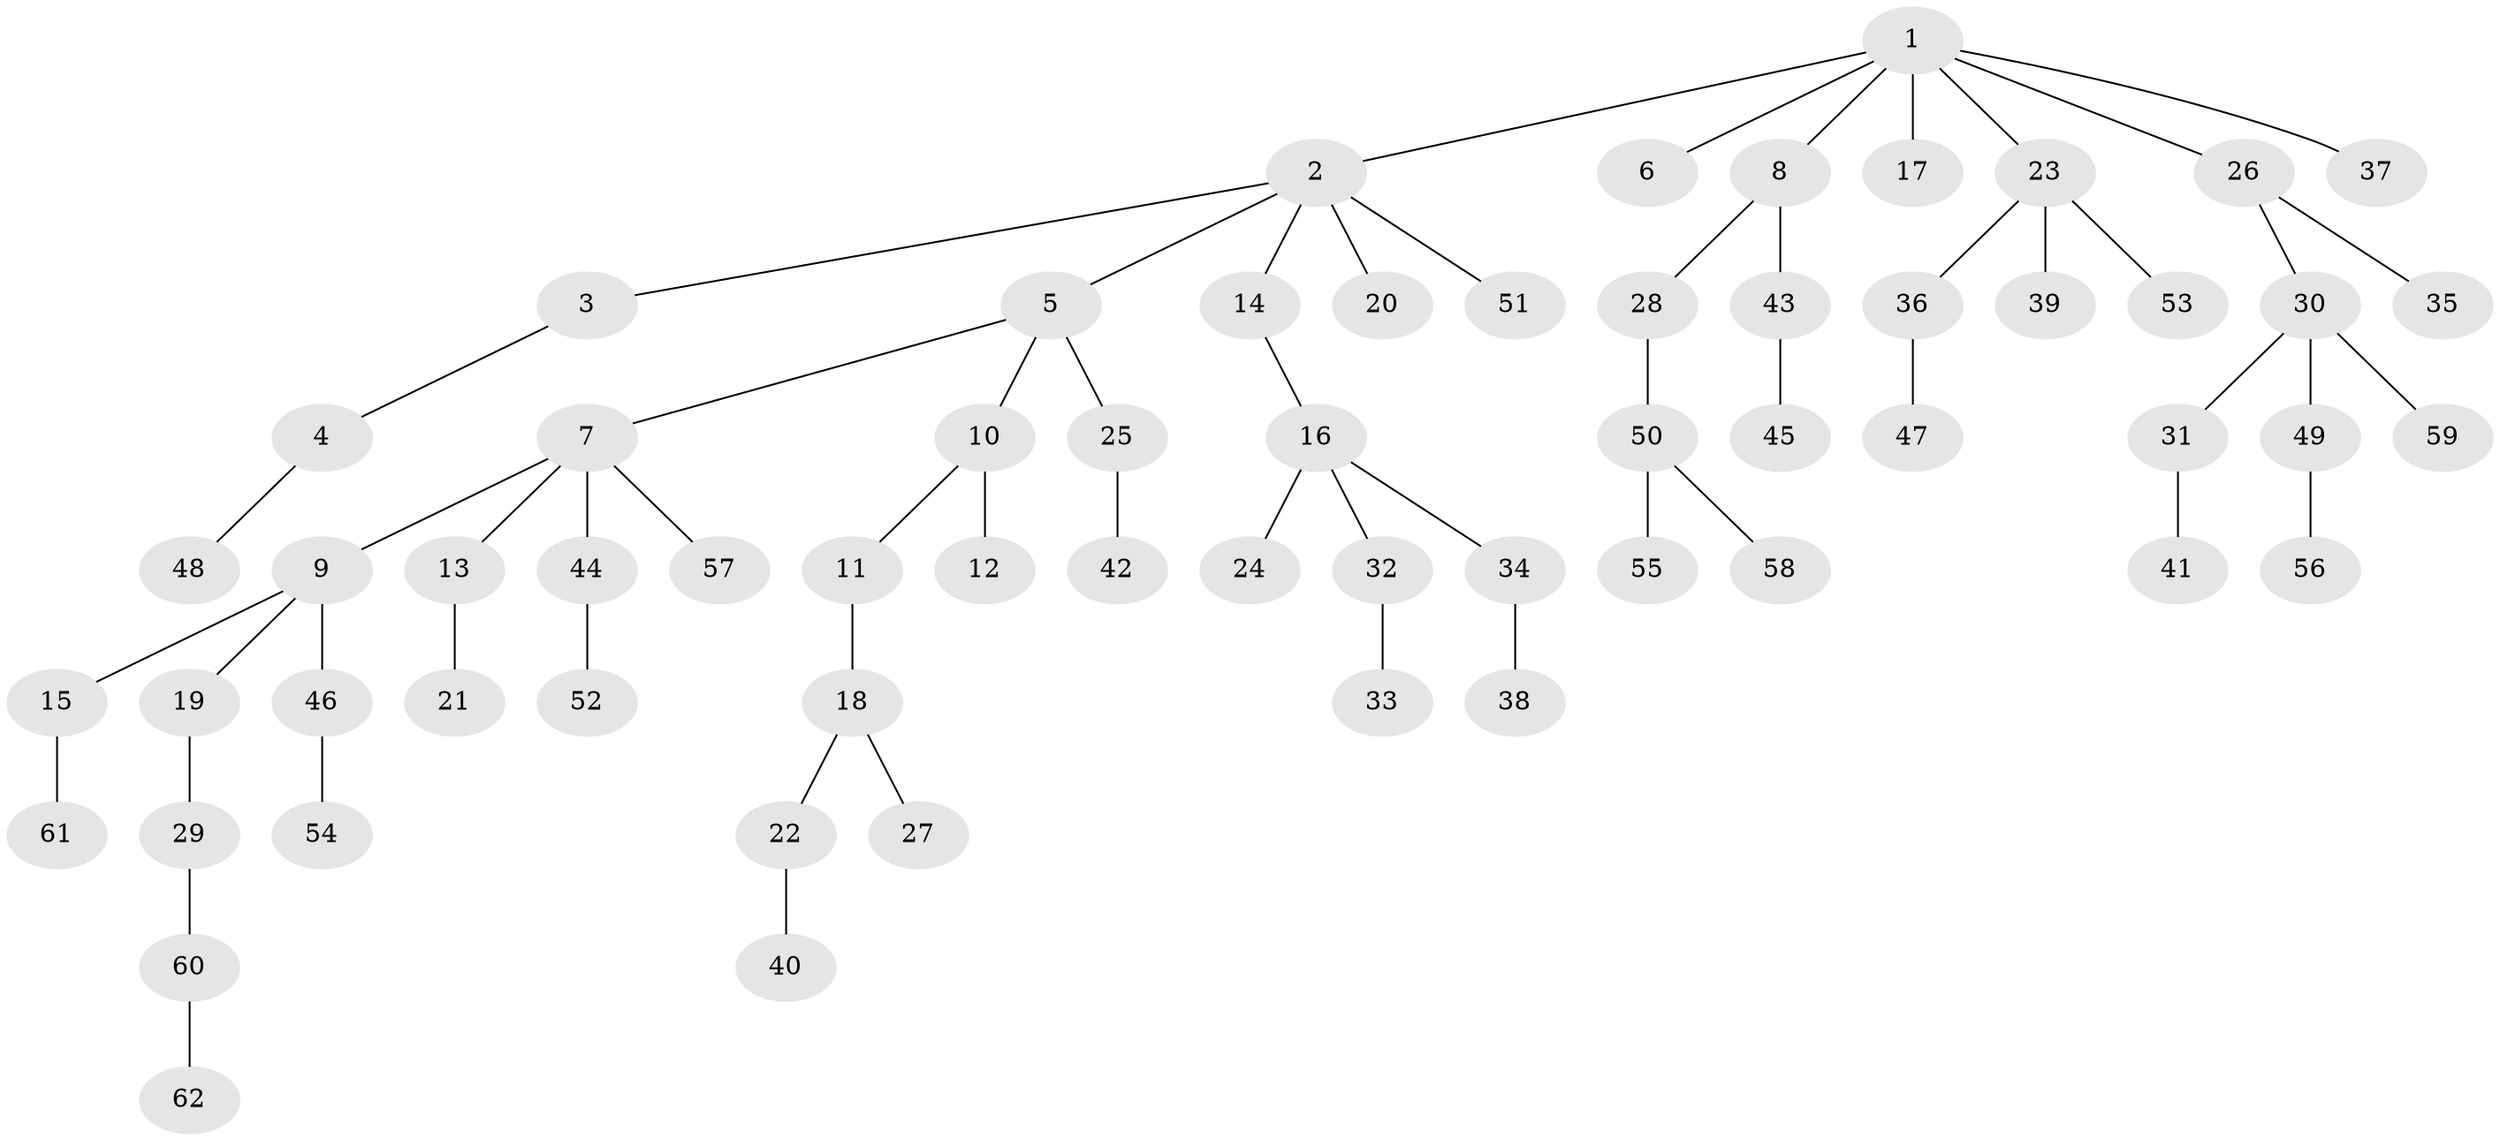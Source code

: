 // Generated by graph-tools (version 1.1) at 2025/52/03/09/25 04:52:52]
// undirected, 62 vertices, 61 edges
graph export_dot {
graph [start="1"]
  node [color=gray90,style=filled];
  1;
  2;
  3;
  4;
  5;
  6;
  7;
  8;
  9;
  10;
  11;
  12;
  13;
  14;
  15;
  16;
  17;
  18;
  19;
  20;
  21;
  22;
  23;
  24;
  25;
  26;
  27;
  28;
  29;
  30;
  31;
  32;
  33;
  34;
  35;
  36;
  37;
  38;
  39;
  40;
  41;
  42;
  43;
  44;
  45;
  46;
  47;
  48;
  49;
  50;
  51;
  52;
  53;
  54;
  55;
  56;
  57;
  58;
  59;
  60;
  61;
  62;
  1 -- 2;
  1 -- 6;
  1 -- 8;
  1 -- 17;
  1 -- 23;
  1 -- 26;
  1 -- 37;
  2 -- 3;
  2 -- 5;
  2 -- 14;
  2 -- 20;
  2 -- 51;
  3 -- 4;
  4 -- 48;
  5 -- 7;
  5 -- 10;
  5 -- 25;
  7 -- 9;
  7 -- 13;
  7 -- 44;
  7 -- 57;
  8 -- 28;
  8 -- 43;
  9 -- 15;
  9 -- 19;
  9 -- 46;
  10 -- 11;
  10 -- 12;
  11 -- 18;
  13 -- 21;
  14 -- 16;
  15 -- 61;
  16 -- 24;
  16 -- 32;
  16 -- 34;
  18 -- 22;
  18 -- 27;
  19 -- 29;
  22 -- 40;
  23 -- 36;
  23 -- 39;
  23 -- 53;
  25 -- 42;
  26 -- 30;
  26 -- 35;
  28 -- 50;
  29 -- 60;
  30 -- 31;
  30 -- 49;
  30 -- 59;
  31 -- 41;
  32 -- 33;
  34 -- 38;
  36 -- 47;
  43 -- 45;
  44 -- 52;
  46 -- 54;
  49 -- 56;
  50 -- 55;
  50 -- 58;
  60 -- 62;
}
